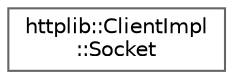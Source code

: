 digraph "Graphical Class Hierarchy"
{
 // LATEX_PDF_SIZE
  bgcolor="transparent";
  edge [fontname=Helvetica,fontsize=10,labelfontname=Helvetica,labelfontsize=10];
  node [fontname=Helvetica,fontsize=10,shape=box,height=0.2,width=0.4];
  rankdir="LR";
  Node0 [id="Node000000",label="httplib::ClientImpl\l::Socket",height=0.2,width=0.4,color="grey40", fillcolor="white", style="filled",URL="$structhttplib_1_1ClientImpl_1_1Socket.html",tooltip=" "];
}
